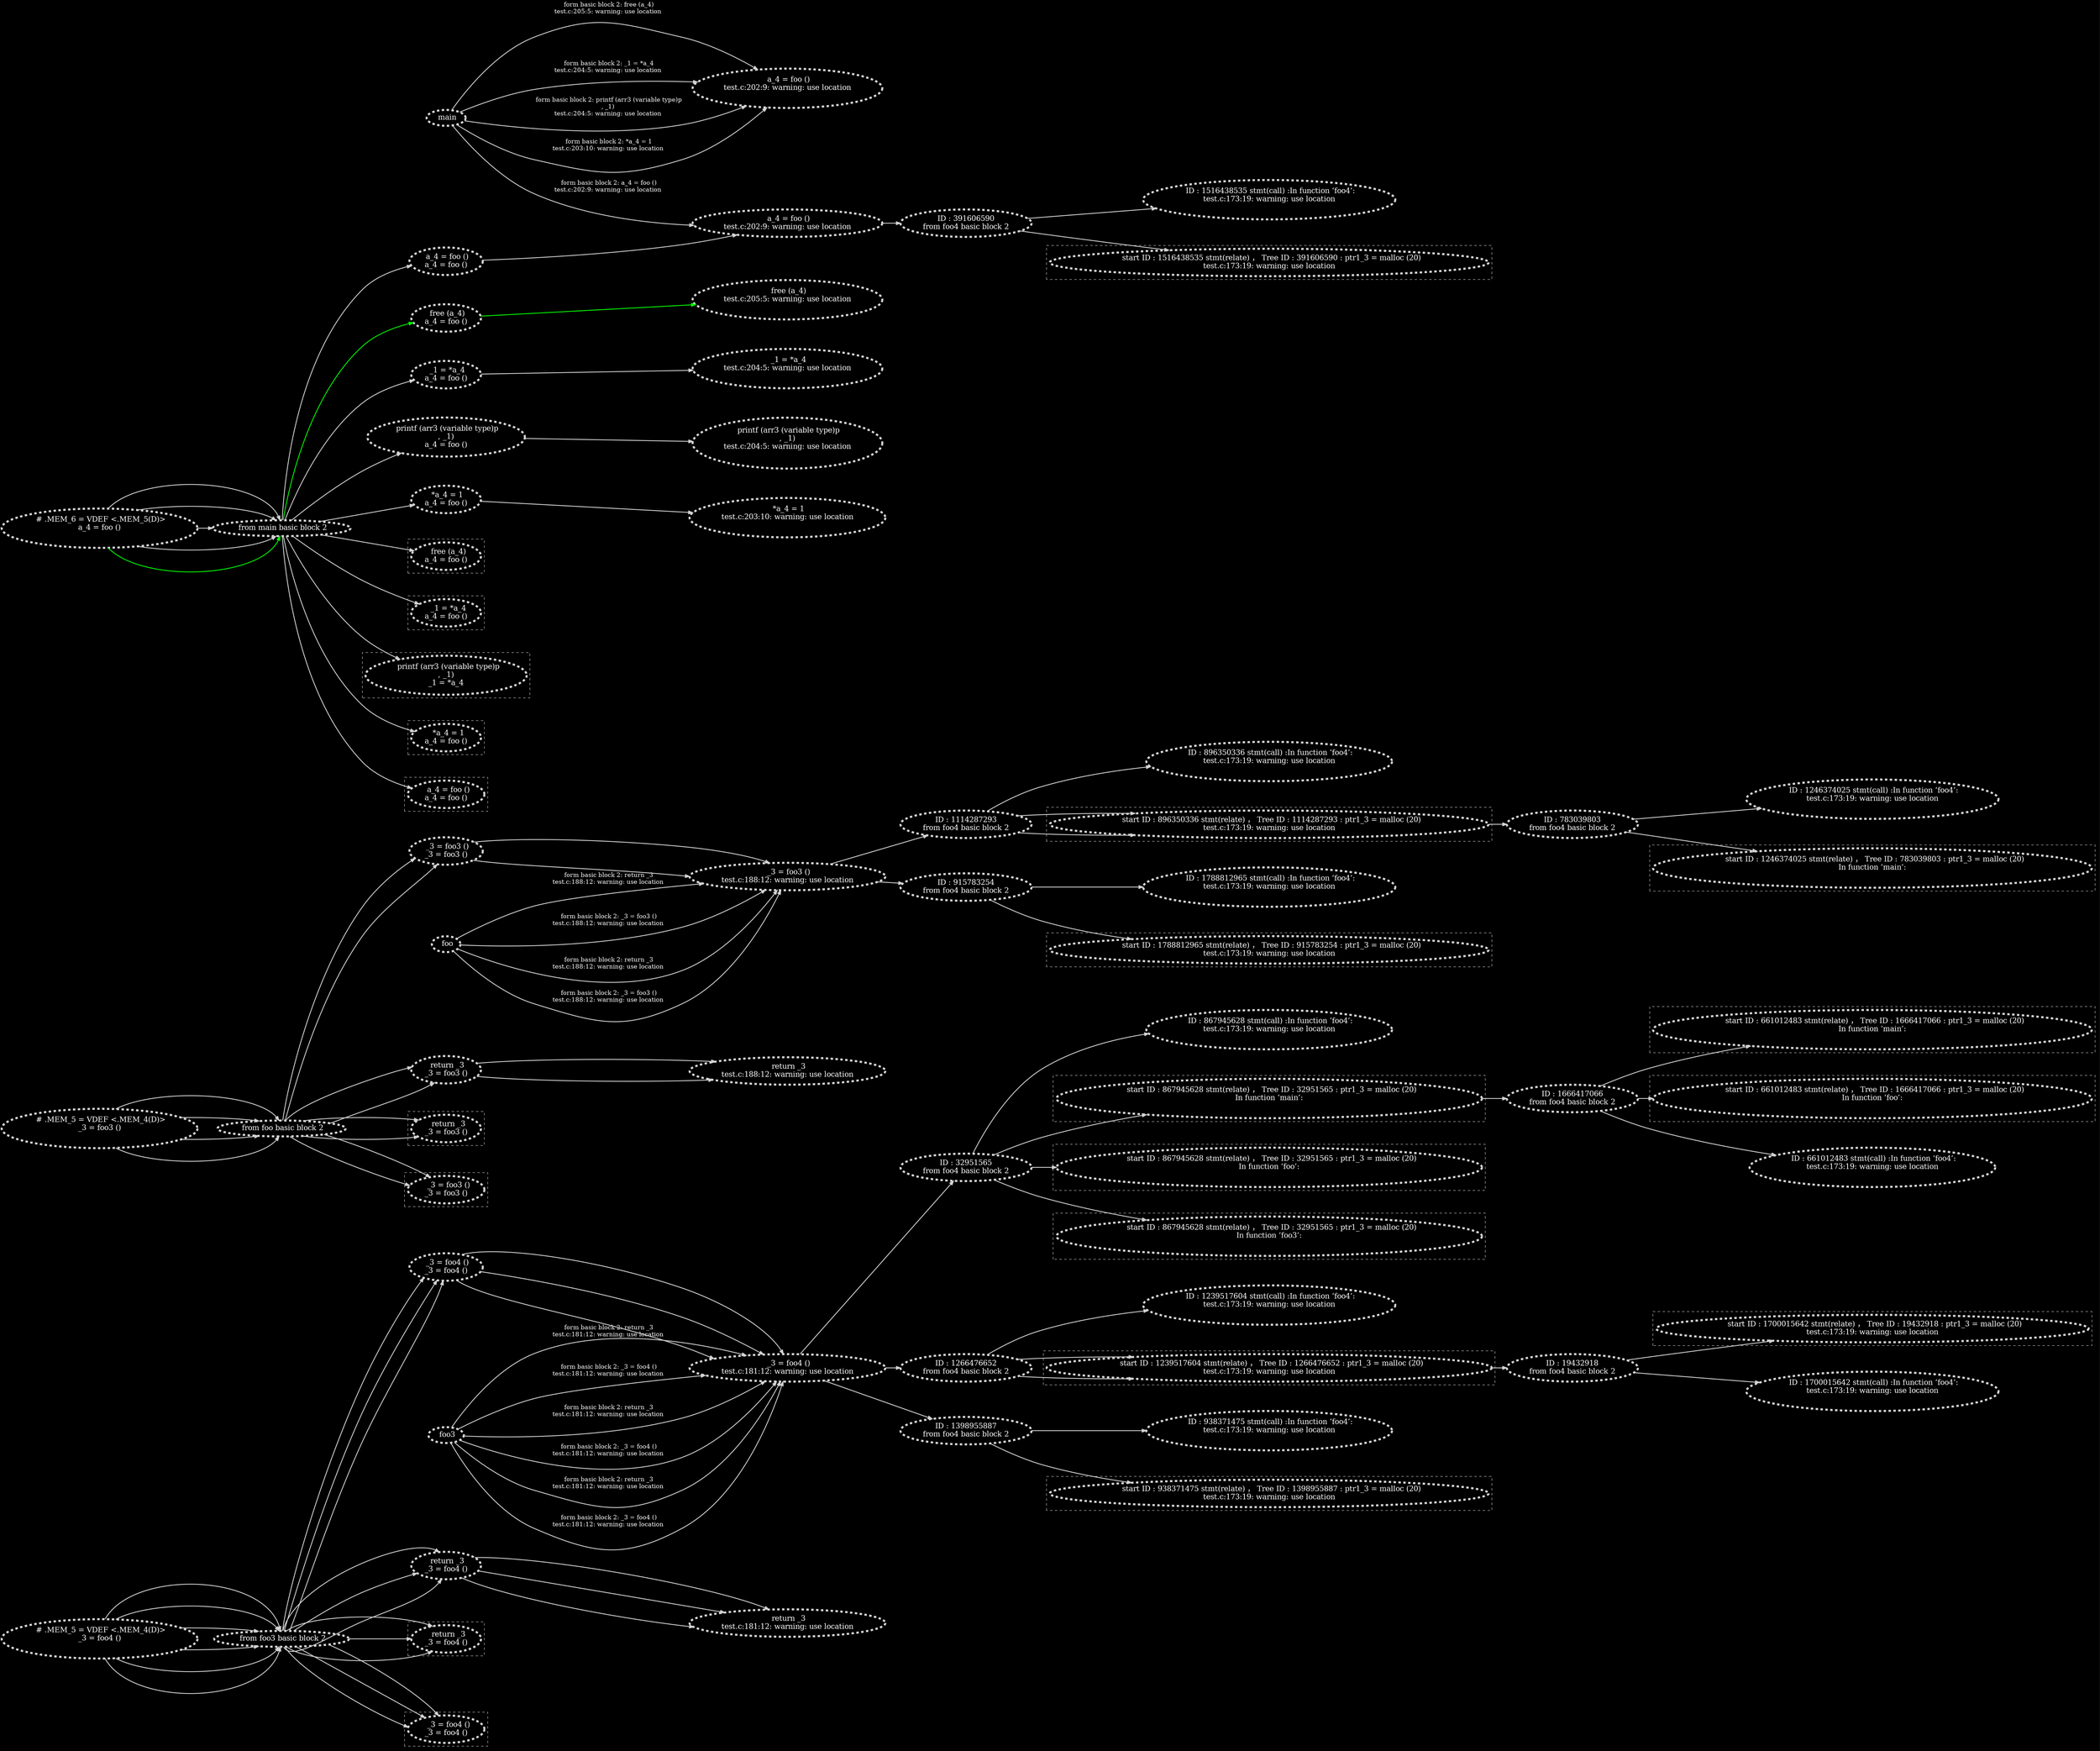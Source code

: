 digraph {   graph [bgcolor=black];node [fillcolor=black color=lightgray  penwidth=5   fontsize = 18 fontcolor=white  style="filled,dashed"]; edge [color=lightgray penwidth=2  ]; constraint=false ;rankdir = LR; rank=same; nodesep=1.0; 


" foo3
"->


" _3 = foo4 ()
test.c:181:12: warning: use location
"

[fontsize = 15 fontcolor=white;label=" form basic block 2: return _3
test.c:181:12: warning: use location
" ]

" # .MEM_5 = VDEF <.MEM_4(D)>
_3 = foo4 ()

"->

" from foo3 basic block 2"

->" return _3
_3 = foo4 ()
"

->" return _3
test.c:181:12: warning: use location
"


" foo3
"->


" _3 = foo4 ()
test.c:181:12: warning: use location
"

[fontsize = 15 fontcolor=white;label=" form basic block 2: _3 = foo4 ()
test.c:181:12: warning: use location
" ]

" # .MEM_5 = VDEF <.MEM_4(D)>
_3 = foo4 ()

"->

" from foo3 basic block 2"

->" _3 = foo4 ()
_3 = foo4 ()
"

->" _3 = foo4 ()
test.c:181:12: warning: use location
"


->"ID : 32951565
from foo4 basic block 2"->


" ID : 867945628 stmt(call) :In function ‘foo4’:
test.c:173:19: warning: use location

"


" from foo3 basic block 2"

->subgraph cluster_1853995773 { color=lightgrey; style ="dashed";"  return _3
_3 = foo4 ()
";}

" from foo3 basic block 2"

->subgraph cluster_1950836938 { color=lightgrey; style ="dashed";"  _3 = foo4 ()
_3 = foo4 ()
";}

"ID : 32951565
from foo4 basic block 2"->

subgraph cluster_266386478 { color=lightgrey; style ="dashed";"  start ID : 867945628 stmt(relate) ， Tree ID : 32951565 : ptr1_3 = malloc (20)
In function ‘main’:

";}



 




->"ID : 1666417066
from foo4 basic block 2"->


" ID : 661012483 stmt(call) :In function ‘foo4’:
test.c:173:19: warning: use location

"


" foo
"->


" _3 = foo3 ()
test.c:188:12: warning: use location
"

[fontsize = 15 fontcolor=white;label=" form basic block 2: return _3
test.c:188:12: warning: use location
" ]

" # .MEM_5 = VDEF <.MEM_4(D)>
_3 = foo3 ()

"->

" from foo basic block 2"

->" return _3
_3 = foo3 ()
"

->" return _3
test.c:188:12: warning: use location
"


" foo
"->


" _3 = foo3 ()
test.c:188:12: warning: use location
"

[fontsize = 15 fontcolor=white;label=" form basic block 2: _3 = foo3 ()
test.c:188:12: warning: use location
" ]

" # .MEM_5 = VDEF <.MEM_4(D)>
_3 = foo3 ()

"->

" from foo basic block 2"

->" _3 = foo3 ()
_3 = foo3 ()
"

->" _3 = foo3 ()
test.c:188:12: warning: use location
"


->"ID : 1114287293
from foo4 basic block 2"->


" ID : 896350336 stmt(call) :In function ‘foo4’:
test.c:173:19: warning: use location

"


" from foo basic block 2"

->subgraph cluster_88797323 { color=lightgrey; style ="dashed";"  return _3
_3 = foo3 ()
";}

" from foo basic block 2"

->subgraph cluster_1619512577 { color=lightgrey; style ="dashed";"  _3 = foo3 ()
_3 = foo3 ()
";}

"ID : 1666417066
from foo4 basic block 2"->

subgraph cluster_1634810115 { color=lightgrey; style ="dashed";"  start ID : 661012483 stmt(relate) ， Tree ID : 1666417066 : ptr1_3 = malloc (20)
In function ‘main’:

";}

"ID : 1114287293
from foo4 basic block 2"->

subgraph cluster_1761502323 { color=lightgrey; style ="dashed";"  start ID : 896350336 stmt(relate) ， Tree ID : 1114287293 : ptr1_3 = malloc (20)
test.c:173:19: warning: use location
";}



 




->"ID : 783039803
from foo4 basic block 2"->


" ID : 1246374025 stmt(call) :In function ‘foo4’:
test.c:173:19: warning: use location

"


" main
"->


" a_4 = foo ()
test.c:202:9: warning: use location

"

[fontsize = 15 fontcolor=white;label=" form basic block 2: free (a_4)
test.c:205:5: warning: use location

" ]

" # .MEM_6 = VDEF <.MEM_5(D)>
a_4 = foo ()

"->

" from main basic block 2"

->" free (a_4)
a_4 = foo ()
"

->" free (a_4)
test.c:205:5: warning: use location

"

[color="green" ]


" main
"->


" a_4 = foo ()
test.c:202:9: warning: use location

"

[fontsize = 15 fontcolor=white;label=" form basic block 2: _1 = *a_4
test.c:204:5: warning: use location

" ]

" # .MEM_6 = VDEF <.MEM_5(D)>
a_4 = foo ()

"->

" from main basic block 2"

->" _1 = *a_4
a_4 = foo ()
"

->" _1 = *a_4
test.c:204:5: warning: use location

"

" main
"->


" a_4 = foo ()
test.c:202:9: warning: use location

"

[fontsize = 15 fontcolor=white;label=" form basic block 2: printf (arr3 (variable type)p
, _1)
test.c:204:5: warning: use location

" ]

" # .MEM_6 = VDEF <.MEM_5(D)>
a_4 = foo ()

"->

" from main basic block 2"

->" printf (arr3 (variable type)p
, _1)
a_4 = foo ()
"

->" printf (arr3 (variable type)p
, _1)
test.c:204:5: warning: use location

"


" main
"->


" a_4 = foo ()
test.c:202:9: warning: use location

"

[fontsize = 15 fontcolor=white;label=" form basic block 2: *a_4 = 1
test.c:203:10: warning: use location

" ]

" # .MEM_6 = VDEF <.MEM_5(D)>
a_4 = foo ()

"->

" from main basic block 2"

->" *a_4 = 1
a_4 = foo ()
"

->" *a_4 = 1
test.c:203:10: warning: use location

"


" main
"->


" a_4 = foo ()
test.c:202:9: warning: use location
"

[fontsize = 15 fontcolor=white;label=" form basic block 2: a_4 = foo ()
test.c:202:9: warning: use location
" ]

" # .MEM_6 = VDEF <.MEM_5(D)>
a_4 = foo ()

"->

" from main basic block 2"

->" a_4 = foo ()
a_4 = foo ()
"

->" a_4 = foo ()
test.c:202:9: warning: use location
"


->"ID : 391606590
from foo4 basic block 2"->


" ID : 1516438535 stmt(call) :In function ‘foo4’:
test.c:173:19: warning: use location

"


" from main basic block 2"

->subgraph cluster_998148373 { color=lightgrey; style ="dashed";"  free (a_4)
a_4 = foo ()
";}

" from main basic block 2"

->subgraph cluster_506556061 { color=lightgrey; style ="dashed";"  _1 = *a_4
a_4 = foo ()
";}

" from main basic block 2"

->subgraph cluster_1048911649 { color=lightgrey; style ="dashed";"  printf (arr3 (variable type)p
, _1)
_1 = *a_4
";}

" from main basic block 2"

->subgraph cluster_241804012 { color=lightgrey; style ="dashed";"  *a_4 = 1
a_4 = foo ()
";}

" from main basic block 2"

->subgraph cluster_546091762 { color=lightgrey; style ="dashed";"  a_4 = foo ()
a_4 = foo ()
";}

"ID : 783039803
from foo4 basic block 2"->

subgraph cluster_1233525086 { color=lightgrey; style ="dashed";"  start ID : 1246374025 stmt(relate) ， Tree ID : 783039803 : ptr1_3 = malloc (20)
In function ‘main’:

";}

"ID : 391606590
from foo4 basic block 2"->

subgraph cluster_371571976 { color=lightgrey; style ="dashed";"  start ID : 1516438535 stmt(relate) ， Tree ID : 391606590 : ptr1_3 = malloc (20)
test.c:173:19: warning: use location
";}



 




" foo3
"->


" _3 = foo4 ()
test.c:181:12: warning: use location
"

[fontsize = 15 fontcolor=white;label=" form basic block 2: return _3
test.c:181:12: warning: use location
" ]

" # .MEM_5 = VDEF <.MEM_4(D)>
_3 = foo4 ()

"->

" from foo3 basic block 2"

->" return _3
_3 = foo4 ()
"

->" return _3
test.c:181:12: warning: use location
"


" foo3
"->


" _3 = foo4 ()
test.c:181:12: warning: use location
"

[fontsize = 15 fontcolor=white;label=" form basic block 2: _3 = foo4 ()
test.c:181:12: warning: use location
" ]

" # .MEM_5 = VDEF <.MEM_4(D)>
_3 = foo4 ()

"->

" from foo3 basic block 2"

->" _3 = foo4 ()
_3 = foo4 ()
"

->" _3 = foo4 ()
test.c:181:12: warning: use location
"


->"ID : 1266476652
from foo4 basic block 2"->


" ID : 1239517604 stmt(call) :In function ‘foo4’:
test.c:173:19: warning: use location

"


" from foo3 basic block 2"

->subgraph cluster_441214069 { color=lightgrey; style ="dashed";"  return _3
_3 = foo4 ()
";}

" from foo3 basic block 2"

->subgraph cluster_1069829942 { color=lightgrey; style ="dashed";"  _3 = foo4 ()
_3 = foo4 ()
";}

"ID : 32951565
from foo4 basic block 2"->

subgraph cluster_1505904083 { color=lightgrey; style ="dashed";"  start ID : 867945628 stmt(relate) ， Tree ID : 32951565 : ptr1_3 = malloc (20)
In function ‘foo’:

";}

"ID : 1266476652
from foo4 basic block 2"->

subgraph cluster_1072291114 { color=lightgrey; style ="dashed";"  start ID : 1239517604 stmt(relate) ， Tree ID : 1266476652 : ptr1_3 = malloc (20)
test.c:173:19: warning: use location
";}



 




->"ID : 19432918
from foo4 basic block 2"->


" ID : 1700015642 stmt(call) :In function ‘foo4’:
test.c:173:19: warning: use location

"


" foo
"->


" _3 = foo3 ()
test.c:188:12: warning: use location
"

[fontsize = 15 fontcolor=white;label=" form basic block 2: return _3
test.c:188:12: warning: use location
" ]

" # .MEM_5 = VDEF <.MEM_4(D)>
_3 = foo3 ()

"->

" from foo basic block 2"

->" return _3
_3 = foo3 ()
"

->" return _3
test.c:188:12: warning: use location
"


" foo
"->


" _3 = foo3 ()
test.c:188:12: warning: use location
"

[fontsize = 15 fontcolor=white;label=" form basic block 2: _3 = foo3 ()
test.c:188:12: warning: use location
" ]

" # .MEM_5 = VDEF <.MEM_4(D)>
_3 = foo3 ()

"->

" from foo basic block 2"

->" _3 = foo3 ()
_3 = foo3 ()
"

->" _3 = foo3 ()
test.c:188:12: warning: use location
"


->"ID : 915783254
from foo4 basic block 2"->


" ID : 1788812965 stmt(call) :In function ‘foo4’:
test.c:173:19: warning: use location

"


" from foo basic block 2"

->subgraph cluster_1175079583 { color=lightgrey; style ="dashed";"  return _3
_3 = foo3 ()
";}

" from foo basic block 2"

->subgraph cluster_403109721 { color=lightgrey; style ="dashed";"  _3 = foo3 ()
_3 = foo3 ()
";}

"ID : 1666417066
from foo4 basic block 2"->

subgraph cluster_1402831641 { color=lightgrey; style ="dashed";"  start ID : 661012483 stmt(relate) ， Tree ID : 1666417066 : ptr1_3 = malloc (20)
In function ‘foo’:

";}

"ID : 1114287293
from foo4 basic block 2"->

subgraph cluster_1311846517 { color=lightgrey; style ="dashed";"  start ID : 896350336 stmt(relate) ， Tree ID : 1114287293 : ptr1_3 = malloc (20)
test.c:173:19: warning: use location
";}

"ID : 19432918
from foo4 basic block 2"->

subgraph cluster_854467188 { color=lightgrey; style ="dashed";"  start ID : 1700015642 stmt(relate) ， Tree ID : 19432918 : ptr1_3 = malloc (20)
test.c:173:19: warning: use location
";}

"ID : 915783254
from foo4 basic block 2"->

subgraph cluster_38387796 { color=lightgrey; style ="dashed";"  start ID : 1788812965 stmt(relate) ， Tree ID : 915783254 : ptr1_3 = malloc (20)
test.c:173:19: warning: use location
";}



 




" foo3
"->


" _3 = foo4 ()
test.c:181:12: warning: use location
"

[fontsize = 15 fontcolor=white;label=" form basic block 2: return _3
test.c:181:12: warning: use location
" ]

" # .MEM_5 = VDEF <.MEM_4(D)>
_3 = foo4 ()

"->

" from foo3 basic block 2"

->" return _3
_3 = foo4 ()
"

->" return _3
test.c:181:12: warning: use location
"


" foo3
"->


" _3 = foo4 ()
test.c:181:12: warning: use location
"

[fontsize = 15 fontcolor=white;label=" form basic block 2: _3 = foo4 ()
test.c:181:12: warning: use location
" ]

" # .MEM_5 = VDEF <.MEM_4(D)>
_3 = foo4 ()

"->

" from foo3 basic block 2"

->" _3 = foo4 ()
_3 = foo4 ()
"

->" _3 = foo4 ()
test.c:181:12: warning: use location
"


->"ID : 1398955887
from foo4 basic block 2"->


" ID : 938371475 stmt(call) :In function ‘foo4’:
test.c:173:19: warning: use location

"


" from foo3 basic block 2"

->subgraph cluster_802343484 { color=lightgrey; style ="dashed";"  return _3
_3 = foo4 ()
";}

" from foo3 basic block 2"

->subgraph cluster_767910774 { color=lightgrey; style ="dashed";"  _3 = foo4 ()
_3 = foo4 ()
";}

"ID : 32951565
from foo4 basic block 2"->

subgraph cluster_1936519848 { color=lightgrey; style ="dashed";"  start ID : 867945628 stmt(relate) ， Tree ID : 32951565 : ptr1_3 = malloc (20)
In function ‘foo3’:

";}

"ID : 1266476652
from foo4 basic block 2"->

subgraph cluster_1308899545 { color=lightgrey; style ="dashed";"  start ID : 1239517604 stmt(relate) ， Tree ID : 1266476652 : ptr1_3 = malloc (20)
test.c:173:19: warning: use location
";}

"ID : 1398955887
from foo4 basic block 2"->

subgraph cluster_1816822423 { color=lightgrey; style ="dashed";"  start ID : 938371475 stmt(relate) ， Tree ID : 1398955887 : ptr1_3 = malloc (20)
test.c:173:19: warning: use location
";}



  }
